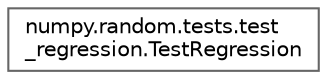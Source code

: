 digraph "Graphical Class Hierarchy"
{
 // LATEX_PDF_SIZE
  bgcolor="transparent";
  edge [fontname=Helvetica,fontsize=10,labelfontname=Helvetica,labelfontsize=10];
  node [fontname=Helvetica,fontsize=10,shape=box,height=0.2,width=0.4];
  rankdir="LR";
  Node0 [id="Node000000",label="numpy.random.tests.test\l_regression.TestRegression",height=0.2,width=0.4,color="grey40", fillcolor="white", style="filled",URL="$d8/d2d/classnumpy_1_1random_1_1tests_1_1test__regression_1_1TestRegression.html",tooltip=" "];
}
